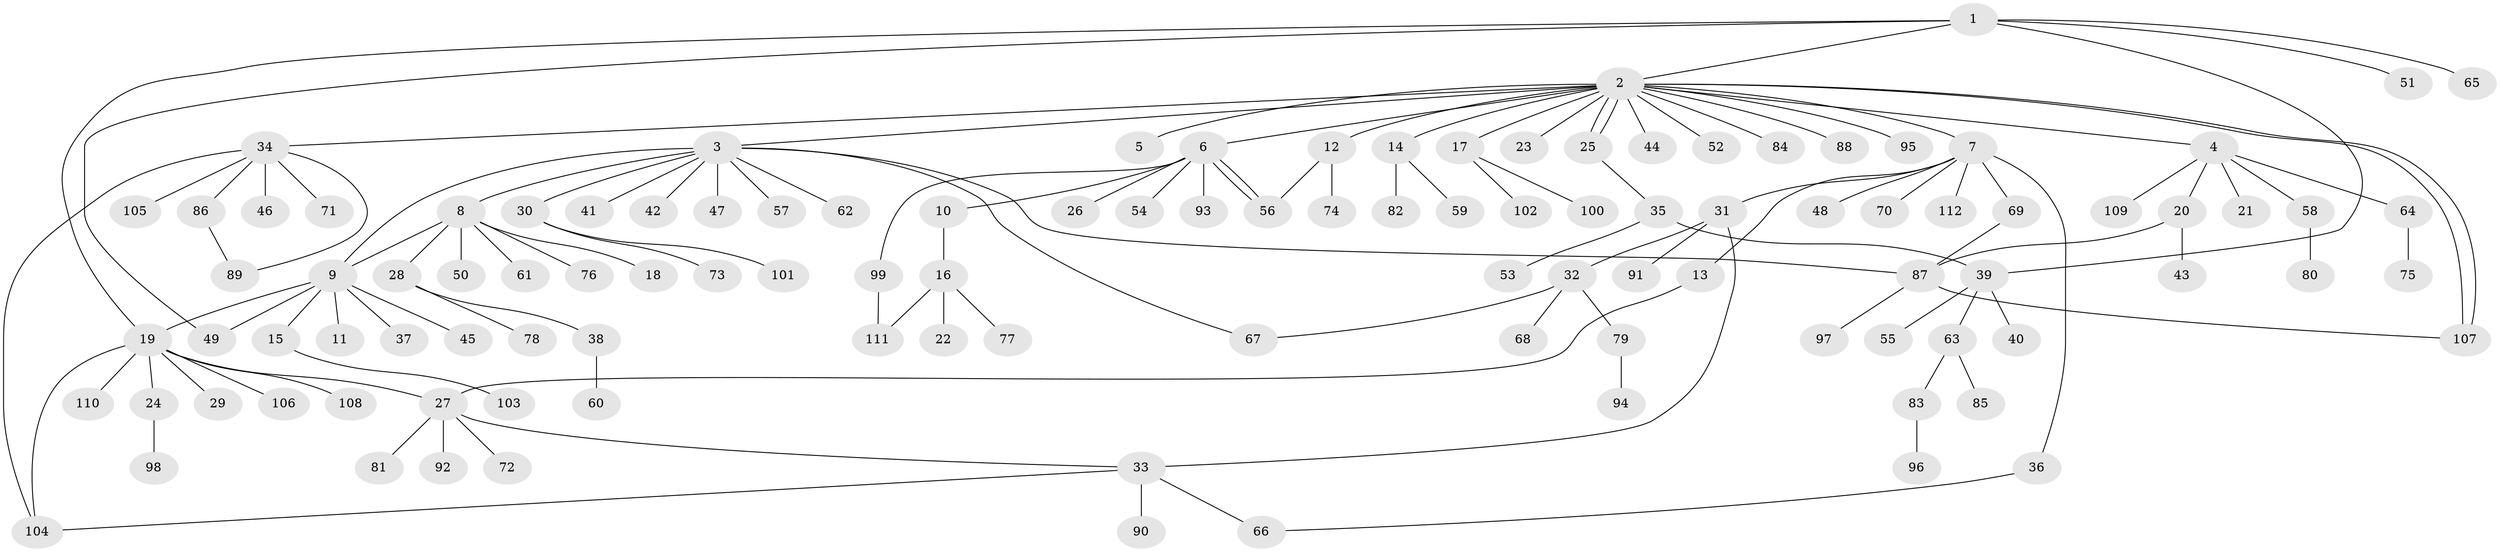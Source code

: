 // coarse degree distribution, {1: 0.8409090909090909, 9: 0.045454545454545456, 4: 0.06818181818181818, 2: 0.022727272727272728, 21: 0.022727272727272728}
// Generated by graph-tools (version 1.1) at 2025/50/03/04/25 21:50:12]
// undirected, 112 vertices, 130 edges
graph export_dot {
graph [start="1"]
  node [color=gray90,style=filled];
  1;
  2;
  3;
  4;
  5;
  6;
  7;
  8;
  9;
  10;
  11;
  12;
  13;
  14;
  15;
  16;
  17;
  18;
  19;
  20;
  21;
  22;
  23;
  24;
  25;
  26;
  27;
  28;
  29;
  30;
  31;
  32;
  33;
  34;
  35;
  36;
  37;
  38;
  39;
  40;
  41;
  42;
  43;
  44;
  45;
  46;
  47;
  48;
  49;
  50;
  51;
  52;
  53;
  54;
  55;
  56;
  57;
  58;
  59;
  60;
  61;
  62;
  63;
  64;
  65;
  66;
  67;
  68;
  69;
  70;
  71;
  72;
  73;
  74;
  75;
  76;
  77;
  78;
  79;
  80;
  81;
  82;
  83;
  84;
  85;
  86;
  87;
  88;
  89;
  90;
  91;
  92;
  93;
  94;
  95;
  96;
  97;
  98;
  99;
  100;
  101;
  102;
  103;
  104;
  105;
  106;
  107;
  108;
  109;
  110;
  111;
  112;
  1 -- 2;
  1 -- 19;
  1 -- 39;
  1 -- 49;
  1 -- 51;
  1 -- 65;
  2 -- 3;
  2 -- 4;
  2 -- 5;
  2 -- 6;
  2 -- 7;
  2 -- 12;
  2 -- 14;
  2 -- 17;
  2 -- 23;
  2 -- 25;
  2 -- 25;
  2 -- 34;
  2 -- 44;
  2 -- 52;
  2 -- 84;
  2 -- 88;
  2 -- 95;
  2 -- 107;
  2 -- 107;
  3 -- 8;
  3 -- 9;
  3 -- 30;
  3 -- 41;
  3 -- 42;
  3 -- 47;
  3 -- 57;
  3 -- 62;
  3 -- 67;
  3 -- 87;
  4 -- 20;
  4 -- 21;
  4 -- 58;
  4 -- 64;
  4 -- 109;
  6 -- 10;
  6 -- 26;
  6 -- 54;
  6 -- 56;
  6 -- 56;
  6 -- 93;
  6 -- 99;
  7 -- 13;
  7 -- 31;
  7 -- 36;
  7 -- 48;
  7 -- 69;
  7 -- 70;
  7 -- 112;
  8 -- 9;
  8 -- 18;
  8 -- 28;
  8 -- 50;
  8 -- 61;
  8 -- 76;
  9 -- 11;
  9 -- 15;
  9 -- 19;
  9 -- 37;
  9 -- 45;
  9 -- 49;
  10 -- 16;
  12 -- 56;
  12 -- 74;
  13 -- 27;
  14 -- 59;
  14 -- 82;
  15 -- 103;
  16 -- 22;
  16 -- 77;
  16 -- 111;
  17 -- 100;
  17 -- 102;
  19 -- 24;
  19 -- 27;
  19 -- 29;
  19 -- 104;
  19 -- 106;
  19 -- 108;
  19 -- 110;
  20 -- 43;
  20 -- 87;
  24 -- 98;
  25 -- 35;
  27 -- 33;
  27 -- 72;
  27 -- 81;
  27 -- 92;
  28 -- 38;
  28 -- 78;
  30 -- 73;
  30 -- 101;
  31 -- 32;
  31 -- 33;
  31 -- 91;
  32 -- 67;
  32 -- 68;
  32 -- 79;
  33 -- 66;
  33 -- 90;
  33 -- 104;
  34 -- 46;
  34 -- 71;
  34 -- 86;
  34 -- 89;
  34 -- 104;
  34 -- 105;
  35 -- 39;
  35 -- 53;
  36 -- 66;
  38 -- 60;
  39 -- 40;
  39 -- 55;
  39 -- 63;
  58 -- 80;
  63 -- 83;
  63 -- 85;
  64 -- 75;
  69 -- 87;
  79 -- 94;
  83 -- 96;
  86 -- 89;
  87 -- 97;
  87 -- 107;
  99 -- 111;
}
